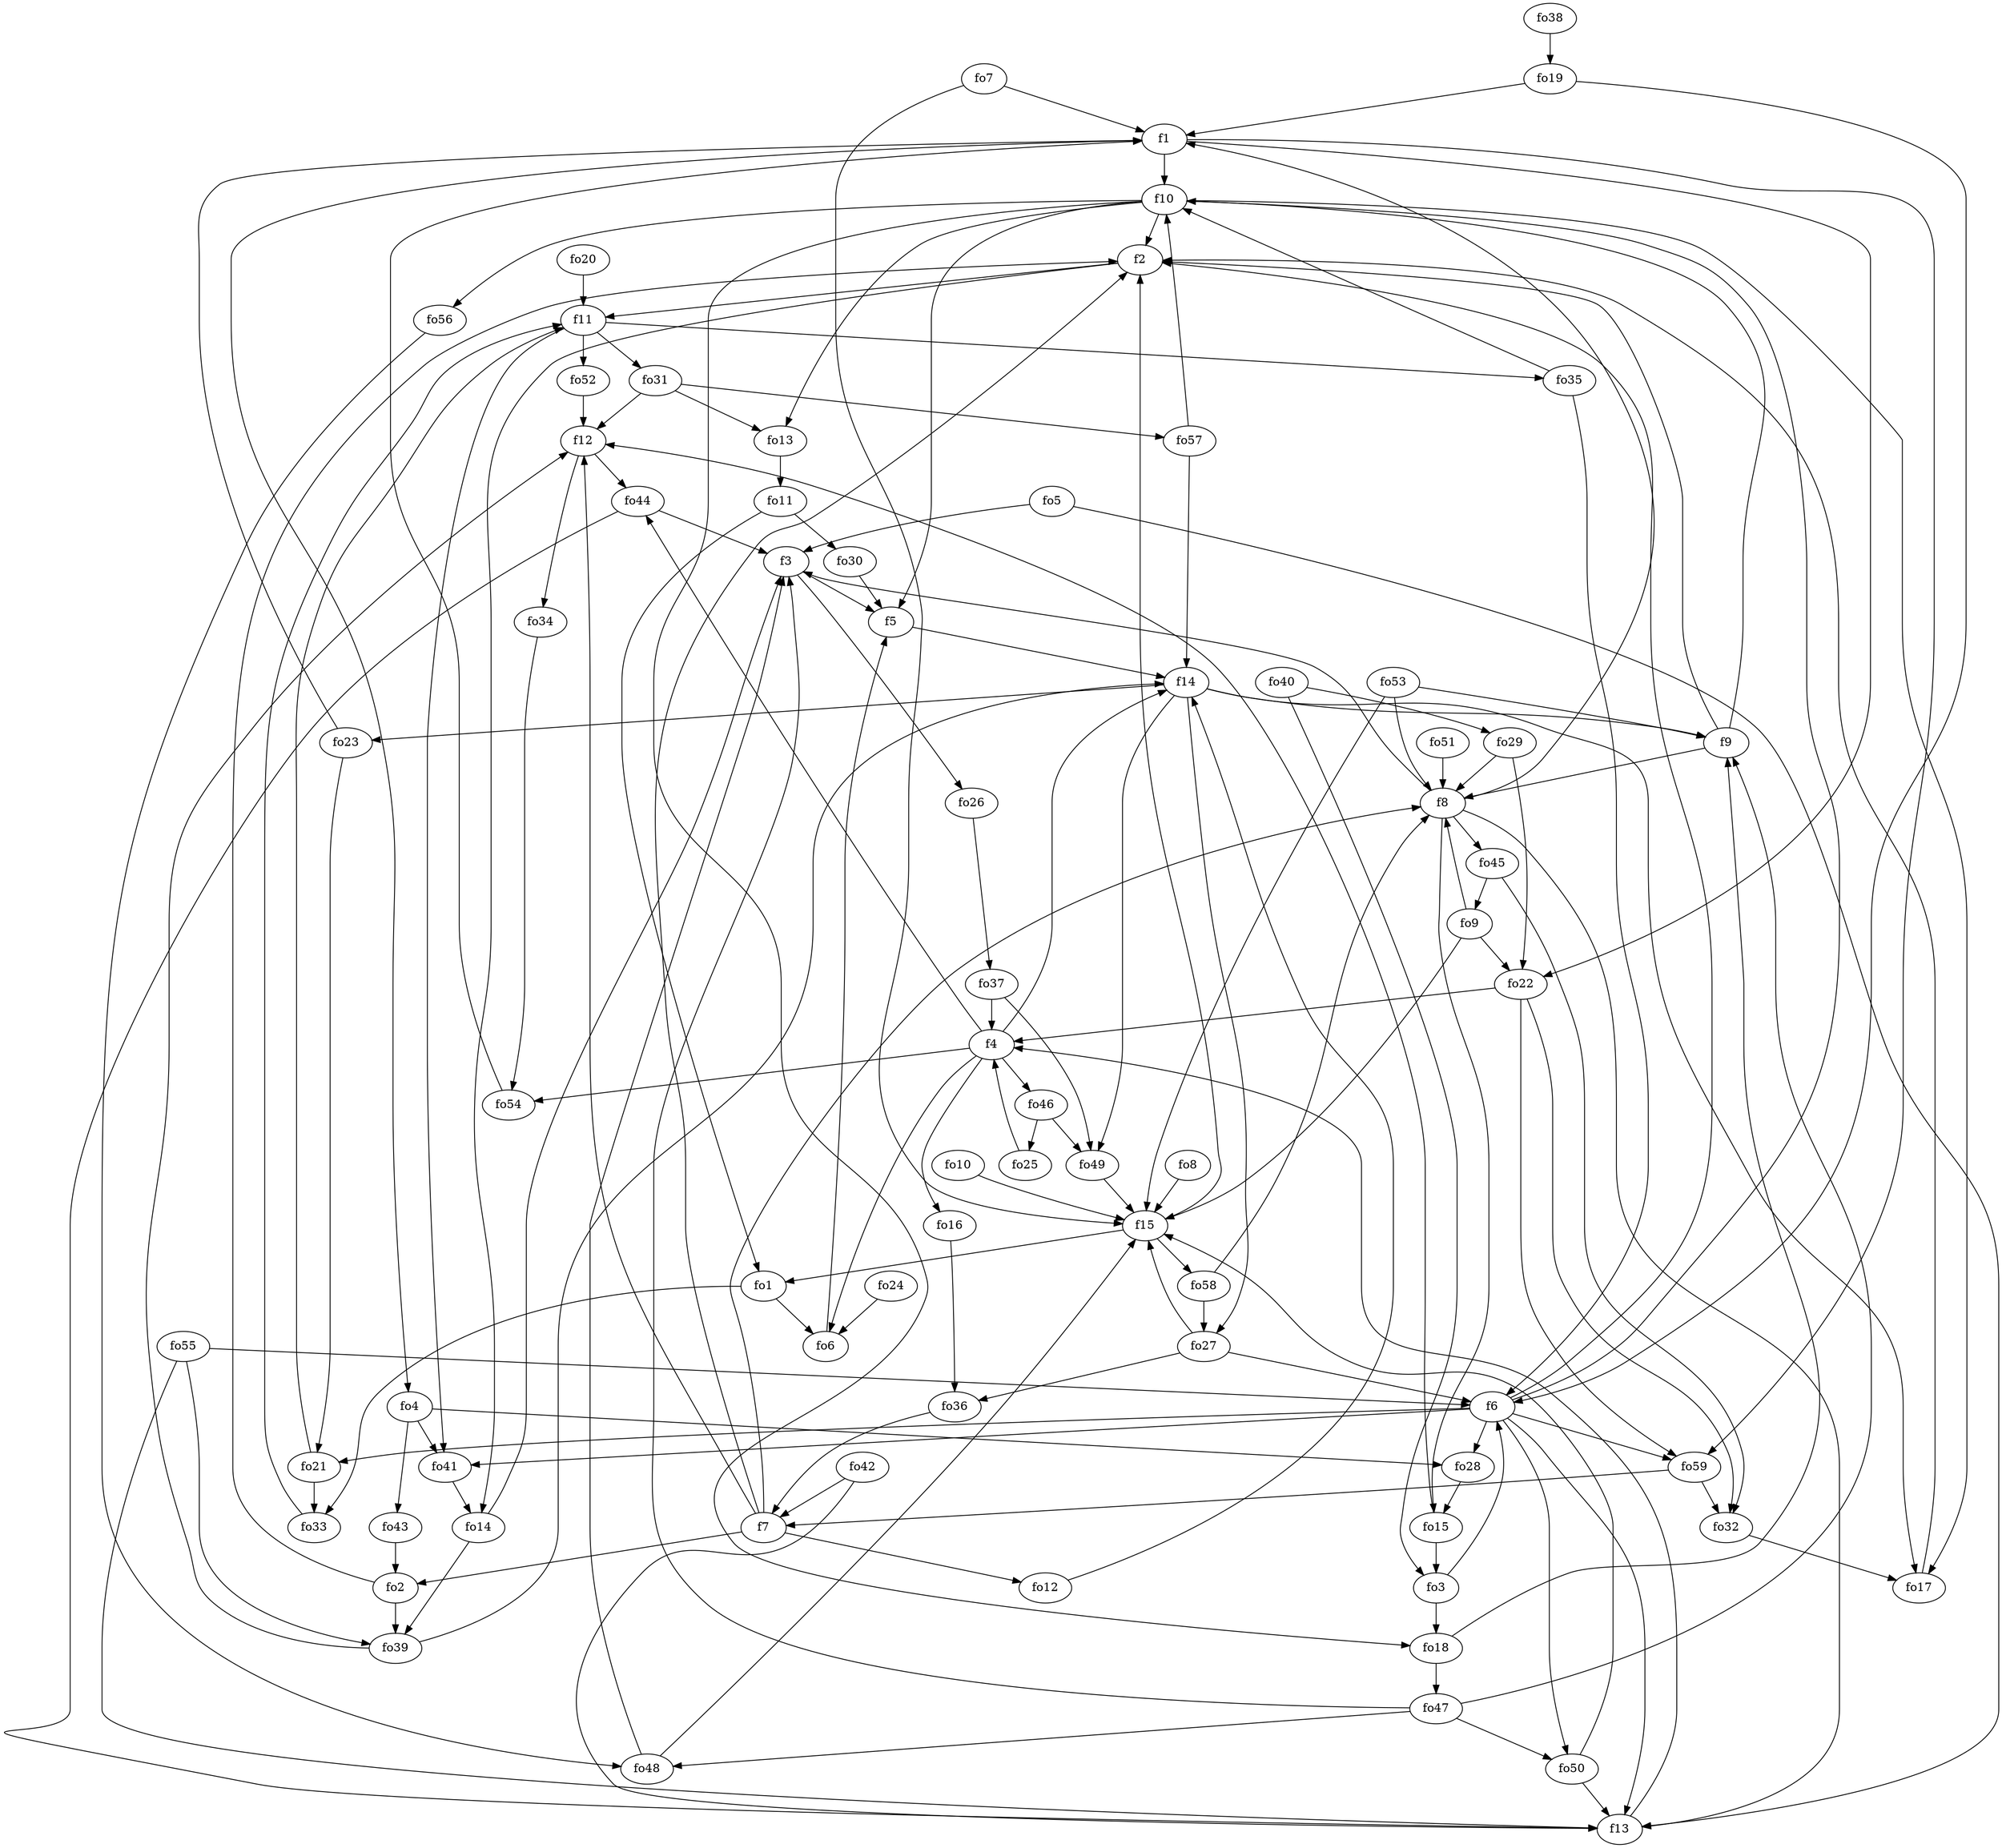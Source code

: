 strict digraph  {
f1;
f2;
f3;
f4;
f5;
f6;
f7;
f8;
f9;
f10;
f11;
f12;
f13;
f14;
f15;
fo1;
fo2;
fo3;
fo4;
fo5;
fo6;
fo7;
fo8;
fo9;
fo10;
fo11;
fo12;
fo13;
fo14;
fo15;
fo16;
fo17;
fo18;
fo19;
fo20;
fo21;
fo22;
fo23;
fo24;
fo25;
fo26;
fo27;
fo28;
fo29;
fo30;
fo31;
fo32;
fo33;
fo34;
fo35;
fo36;
fo37;
fo38;
fo39;
fo40;
fo41;
fo42;
fo43;
fo44;
fo45;
fo46;
fo47;
fo48;
fo49;
fo50;
fo51;
fo52;
fo53;
fo54;
fo55;
fo56;
fo57;
fo58;
fo59;
f1 -> fo59  [weight=2];
f1 -> fo22  [weight=2];
f1 -> f10  [weight=2];
f1 -> fo4  [weight=2];
f2 -> f11  [weight=2];
f2 -> fo14  [weight=2];
f3 -> fo26  [weight=2];
f3 -> f5  [weight=2];
f4 -> fo46  [weight=2];
f4 -> f14  [weight=2];
f4 -> fo16  [weight=2];
f4 -> fo54  [weight=2];
f4 -> fo44  [weight=2];
f4 -> fo6  [weight=2];
f5 -> f14  [weight=2];
f6 -> fo50  [weight=2];
f6 -> f10  [weight=2];
f6 -> fo41  [weight=2];
f6 -> fo21  [weight=2];
f6 -> fo28  [weight=2];
f6 -> f13  [weight=2];
f6 -> fo59  [weight=2];
f6 -> f2  [weight=2];
f7 -> fo12  [weight=2];
f7 -> f12  [weight=2];
f7 -> f2  [weight=2];
f7 -> fo2  [weight=2];
f7 -> f8  [weight=2];
f8 -> f13  [weight=2];
f8 -> f1  [weight=2];
f8 -> fo45  [weight=2];
f8 -> f3  [weight=2];
f8 -> fo15  [weight=2];
f9 -> f10  [weight=2];
f9 -> f8  [weight=2];
f9 -> f2  [weight=2];
f10 -> f2  [weight=2];
f10 -> fo13  [weight=2];
f10 -> fo56  [weight=2];
f10 -> fo17  [weight=2];
f10 -> f5  [weight=2];
f10 -> fo18  [weight=2];
f11 -> fo41  [weight=2];
f11 -> fo35  [weight=2];
f11 -> fo31  [weight=2];
f11 -> fo52  [weight=2];
f12 -> fo44  [weight=2];
f12 -> fo34  [weight=2];
f13 -> f4  [weight=2];
f14 -> fo49  [weight=2];
f14 -> fo23  [weight=2];
f14 -> fo17  [weight=2];
f14 -> fo27  [weight=2];
f14 -> f9  [weight=2];
f15 -> fo1  [weight=2];
f15 -> fo58  [weight=2];
f15 -> f2  [weight=2];
fo1 -> fo33  [weight=2];
fo1 -> fo6  [weight=2];
fo2 -> f2  [weight=2];
fo2 -> fo39  [weight=2];
fo3 -> fo18  [weight=2];
fo3 -> f6  [weight=2];
fo4 -> fo41  [weight=2];
fo4 -> fo43  [weight=2];
fo4 -> fo28  [weight=2];
fo5 -> f3  [weight=2];
fo5 -> f13  [weight=2];
fo6 -> f5  [weight=2];
fo7 -> f1  [weight=2];
fo7 -> f15  [weight=2];
fo8 -> f15  [weight=2];
fo9 -> fo22  [weight=2];
fo9 -> f15  [weight=2];
fo9 -> f8  [weight=2];
fo10 -> f15  [weight=2];
fo11 -> fo1  [weight=2];
fo11 -> fo30  [weight=2];
fo12 -> f14  [weight=2];
fo13 -> fo11  [weight=2];
fo14 -> f3  [weight=2];
fo14 -> fo39  [weight=2];
fo15 -> fo3  [weight=2];
fo15 -> f12  [weight=2];
fo16 -> fo36  [weight=2];
fo17 -> f2  [weight=2];
fo18 -> f9  [weight=2];
fo18 -> fo47  [weight=2];
fo19 -> f1  [weight=2];
fo19 -> f6  [weight=2];
fo20 -> f11  [weight=2];
fo21 -> fo33  [weight=2];
fo21 -> f11  [weight=2];
fo22 -> fo59  [weight=2];
fo22 -> f4  [weight=2];
fo22 -> fo32  [weight=2];
fo23 -> fo21  [weight=2];
fo23 -> f1  [weight=2];
fo24 -> fo6  [weight=2];
fo25 -> f4  [weight=2];
fo26 -> fo37  [weight=2];
fo27 -> fo36  [weight=2];
fo27 -> f6  [weight=2];
fo27 -> f15  [weight=2];
fo28 -> fo15  [weight=2];
fo29 -> f8  [weight=2];
fo29 -> fo22  [weight=2];
fo30 -> f5  [weight=2];
fo31 -> fo13  [weight=2];
fo31 -> fo57  [weight=2];
fo31 -> f12  [weight=2];
fo32 -> fo17  [weight=2];
fo33 -> f11  [weight=2];
fo34 -> fo54  [weight=2];
fo35 -> f10  [weight=2];
fo35 -> f6  [weight=2];
fo36 -> f7  [weight=2];
fo37 -> f4  [weight=2];
fo37 -> fo49  [weight=2];
fo38 -> fo19  [weight=2];
fo39 -> f14  [weight=2];
fo39 -> f12  [weight=2];
fo40 -> fo29  [weight=2];
fo40 -> fo3  [weight=2];
fo41 -> fo14  [weight=2];
fo42 -> f7  [weight=2];
fo42 -> f13  [weight=2];
fo43 -> fo2  [weight=2];
fo44 -> f13  [weight=2];
fo44 -> f3  [weight=2];
fo45 -> fo9  [weight=2];
fo45 -> fo32  [weight=2];
fo46 -> fo25  [weight=2];
fo46 -> fo49  [weight=2];
fo47 -> f3  [weight=2];
fo47 -> f9  [weight=2];
fo47 -> fo50  [weight=2];
fo47 -> fo48  [weight=2];
fo48 -> f3  [weight=2];
fo48 -> f15  [weight=2];
fo49 -> f15  [weight=2];
fo50 -> f13  [weight=2];
fo50 -> f15  [weight=2];
fo51 -> f8  [weight=2];
fo52 -> f12  [weight=2];
fo53 -> f8  [weight=2];
fo53 -> f15  [weight=2];
fo53 -> f9  [weight=2];
fo54 -> f1  [weight=2];
fo55 -> f13  [weight=2];
fo55 -> f6  [weight=2];
fo55 -> fo39  [weight=2];
fo56 -> fo48  [weight=2];
fo57 -> f14  [weight=2];
fo57 -> f10  [weight=2];
fo58 -> fo27  [weight=2];
fo58 -> f8  [weight=2];
fo59 -> f7  [weight=2];
fo59 -> fo32  [weight=2];
}
